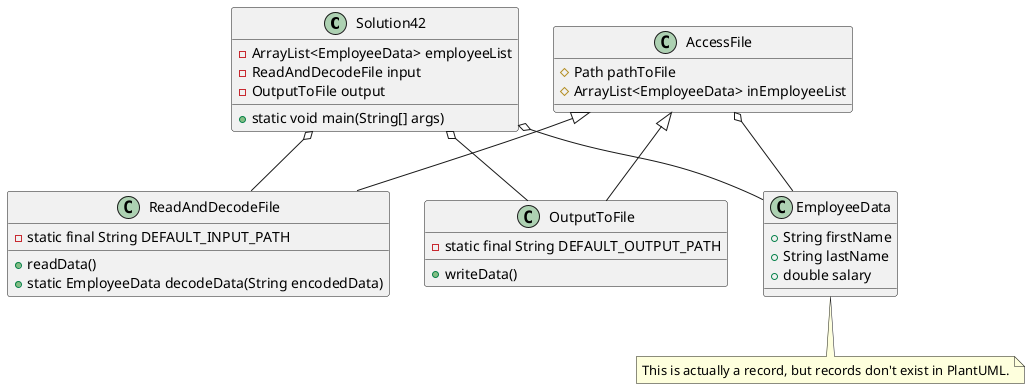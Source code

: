 @startuml
Solution42 o-- ReadAndDecodeFile
Solution42 o-- OutputToFile
AccessFile <|-- ReadAndDecodeFile
AccessFile <|-- OutputToFile
AccessFile o-- EmployeeData
Solution42 o-- EmployeeData

class Solution42 {
-ArrayList<EmployeeData> employeeList
-ReadAndDecodeFile input
-OutputToFile output
+static void main(String[] args)
}

class ReadAndDecodeFile {
-static final String DEFAULT_INPUT_PATH
+readData()
+static EmployeeData decodeData(String encodedData)
}

class OutputToFile {
-static final String DEFAULT_OUTPUT_PATH
+writeData()
}

class AccessFile {
#Path pathToFile
#ArrayList<EmployeeData> inEmployeeList
}

class EmployeeData {
+String firstName
+String lastName
+double salary
}
note bottom: This is actually a record, but records don't exist in PlantUML.

@enduml